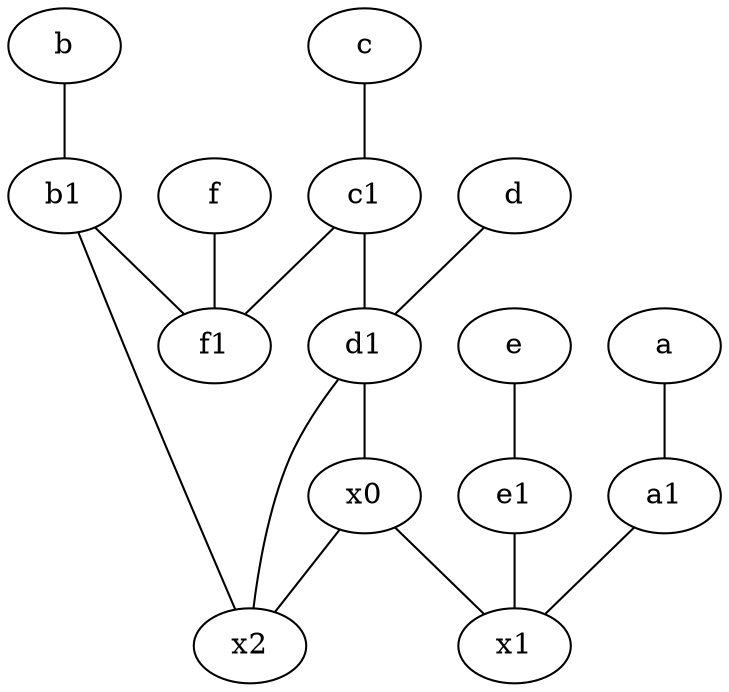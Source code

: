 graph {
	node [labelfontsize=50]
	e1 [labelfontsize=50 pos="7,7!"]
	f [labelfontsize=50 pos="3,9!"]
	d [labelfontsize=50 pos="2,5!"]
	c1 [labelfontsize=50 pos="4.5,3!"]
	d1 [labelfontsize=50 pos="3,5!"]
	a [labelfontsize=50 pos="8,2!"]
	c [labelfontsize=50 pos="4.5,2!"]
	x2 [labelfontsize=50]
	x0 [labelfontsize=50]
	b1 [labelfontsize=50 pos="9,4!"]
	f1 [labelfontsize=50 pos="3,8!"]
	e [labelfontsize=50 pos="7,9!"]
	a1 [labelfontsize=50 pos="8,3!"]
	b [labelfontsize=50 pos="10,4!"]
	x1 [labelfontsize=50]
	b1 -- f1
	d1 -- x2
	b1 -- x2
	x0 -- x1
	c -- c1
	d -- d1
	b -- b1
	c1 -- f1
	a1 -- x1
	e -- e1
	a -- a1
	d1 -- x0
	x0 -- x2
	f -- f1
	c1 -- d1
	e1 -- x1
}
